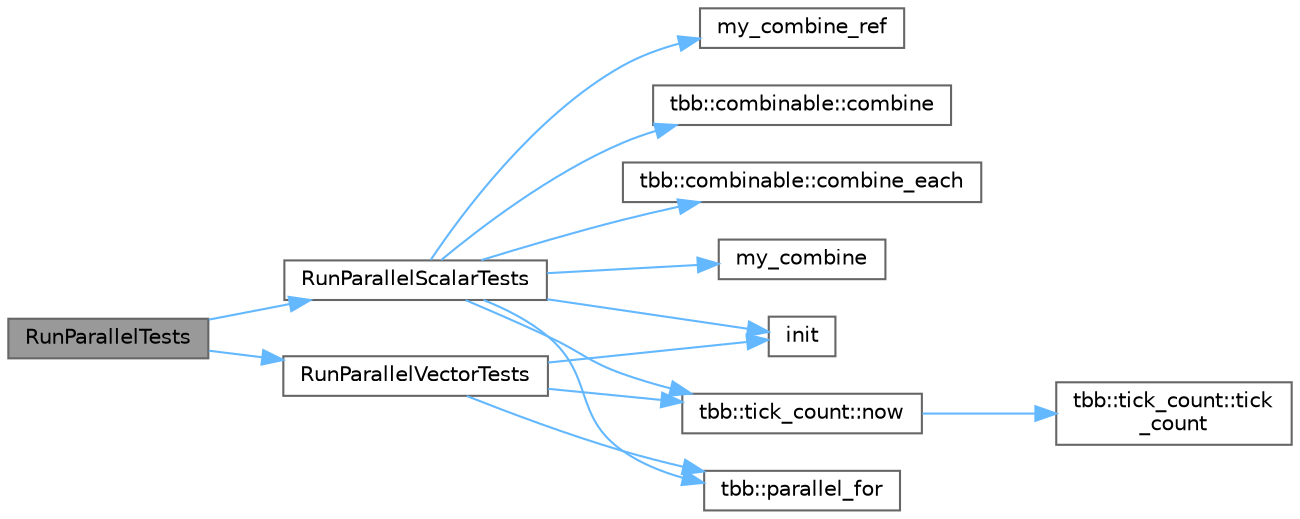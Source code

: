 digraph "RunParallelTests"
{
 // LATEX_PDF_SIZE
  bgcolor="transparent";
  edge [fontname=Helvetica,fontsize=10,labelfontname=Helvetica,labelfontsize=10];
  node [fontname=Helvetica,fontsize=10,shape=box,height=0.2,width=0.4];
  rankdir="LR";
  Node1 [id="Node000001",label="RunParallelTests",height=0.2,width=0.4,color="gray40", fillcolor="grey60", style="filled", fontcolor="black",tooltip=" "];
  Node1 -> Node2 [id="edge14_Node000001_Node000002",color="steelblue1",style="solid",tooltip=" "];
  Node2 [id="Node000002",label="RunParallelScalarTests",height=0.2,width=0.4,color="grey40", fillcolor="white", style="filled",URL="$test__combinable_8cpp.html#af3ec5ea2621a371037b2174645c29ec9",tooltip=" "];
  Node2 -> Node3 [id="edge15_Node000002_Node000003",color="steelblue1",style="solid",tooltip=" "];
  Node3 [id="Node000003",label="tbb::combinable::combine",height=0.2,width=0.4,color="grey40", fillcolor="white", style="filled",URL="$classtbb_1_1combinable.html#a3d564f6d480e0c7fe8e756d1de1cf0e2",tooltip=" "];
  Node2 -> Node4 [id="edge16_Node000002_Node000004",color="steelblue1",style="solid",tooltip=" "];
  Node4 [id="Node000004",label="tbb::combinable::combine_each",height=0.2,width=0.4,color="grey40", fillcolor="white", style="filled",URL="$classtbb_1_1combinable.html#aadadee714004d977f0e95a479bfb80ac",tooltip=" "];
  Node2 -> Node5 [id="edge17_Node000002_Node000005",color="steelblue1",style="solid",tooltip=" "];
  Node5 [id="Node000005",label="init",height=0.2,width=0.4,color="grey40", fillcolor="white", style="filled",URL="$boing_8c.html#a2858154e2009b0e6e616f313177762bc",tooltip=" "];
  Node2 -> Node6 [id="edge18_Node000002_Node000006",color="steelblue1",style="solid",tooltip=" "];
  Node6 [id="Node000006",label="my_combine",height=0.2,width=0.4,color="grey40", fillcolor="white", style="filled",URL="$test__combinable_8cpp.html#ad54b3b2f20da477652fbd129e2ae21f0",tooltip=" "];
  Node2 -> Node7 [id="edge19_Node000002_Node000007",color="steelblue1",style="solid",tooltip=" "];
  Node7 [id="Node000007",label="my_combine_ref",height=0.2,width=0.4,color="grey40", fillcolor="white", style="filled",URL="$test__combinable_8cpp.html#a1798eb27ad4a60d571eed28d6a82ee03",tooltip=" "];
  Node2 -> Node8 [id="edge20_Node000002_Node000008",color="steelblue1",style="solid",tooltip=" "];
  Node8 [id="Node000008",label="tbb::tick_count::now",height=0.2,width=0.4,color="grey40", fillcolor="white", style="filled",URL="$classtbb_1_1tick__count.html#a74dcecde7431ff4591d7c46fc1d50d7e",tooltip="Return current time."];
  Node8 -> Node9 [id="edge21_Node000008_Node000009",color="steelblue1",style="solid",tooltip=" "];
  Node9 [id="Node000009",label="tbb::tick_count::tick\l_count",height=0.2,width=0.4,color="grey40", fillcolor="white", style="filled",URL="$classtbb_1_1tick__count.html#a9f1daa0b7a4feb800f802b4be1f1e497",tooltip="Construct an absolute timestamp initialized to zero."];
  Node2 -> Node10 [id="edge22_Node000002_Node000010",color="steelblue1",style="solid",tooltip=" "];
  Node10 [id="Node000010",label="tbb::parallel_for",height=0.2,width=0.4,color="grey40", fillcolor="white", style="filled",URL="$group__algorithms.html#gaa8444c29dc4d2e527a1036717d109aef",tooltip="Parallel iteration over range with default partitioner."];
  Node1 -> Node11 [id="edge23_Node000001_Node000011",color="steelblue1",style="solid",tooltip=" "];
  Node11 [id="Node000011",label="RunParallelVectorTests",height=0.2,width=0.4,color="grey40", fillcolor="white", style="filled",URL="$test__combinable_8cpp.html#a5ad9c993b669d19c5d82c1701ff60ce3",tooltip=" "];
  Node11 -> Node5 [id="edge24_Node000011_Node000005",color="steelblue1",style="solid",tooltip=" "];
  Node11 -> Node8 [id="edge25_Node000011_Node000008",color="steelblue1",style="solid",tooltip=" "];
  Node11 -> Node10 [id="edge26_Node000011_Node000010",color="steelblue1",style="solid",tooltip=" "];
}
